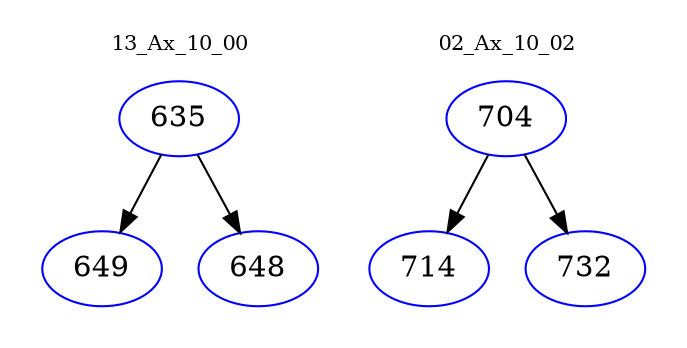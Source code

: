 digraph{
subgraph cluster_0 {
color = white
label = "13_Ax_10_00";
fontsize=10;
T0_635 [label="635", color="blue"]
T0_635 -> T0_649 [color="black"]
T0_649 [label="649", color="blue"]
T0_635 -> T0_648 [color="black"]
T0_648 [label="648", color="blue"]
}
subgraph cluster_1 {
color = white
label = "02_Ax_10_02";
fontsize=10;
T1_704 [label="704", color="blue"]
T1_704 -> T1_714 [color="black"]
T1_714 [label="714", color="blue"]
T1_704 -> T1_732 [color="black"]
T1_732 [label="732", color="blue"]
}
}
